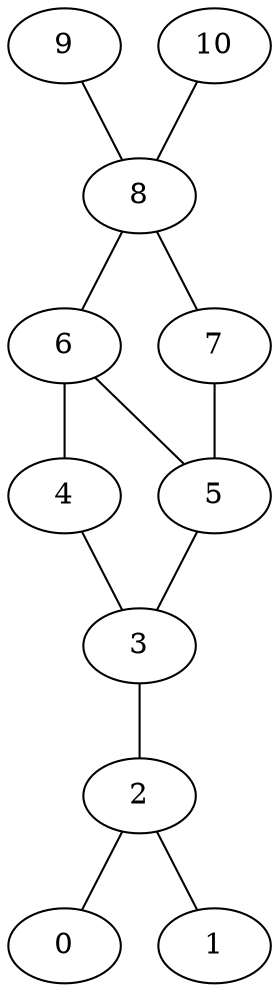 /* Created by igraph 0.7 */
graph {
  0 [
    id=n0
  ];
  1 [
    id=n1
  ];
  2 [
    id=n2
  ];
  3 [
    id=n3
  ];
  4 [
    id=n4
  ];
  5 [
    id=n5
  ];
  6 [
    id=n6
  ];
  7 [
    id=n7
  ];
  8 [
    id=n8
  ];
  9 [
    id=n9
  ];
  10 [
    id=n10
  ];

  2 -- 0;
  2 -- 1;
  3 -- 2;
  5 -- 3;
  4 -- 3;
  6 -- 4;
  6 -- 5;
  7 -- 5;
  8 -- 6;
  8 -- 7;
  9 -- 8;
  10 -- 8;
}
